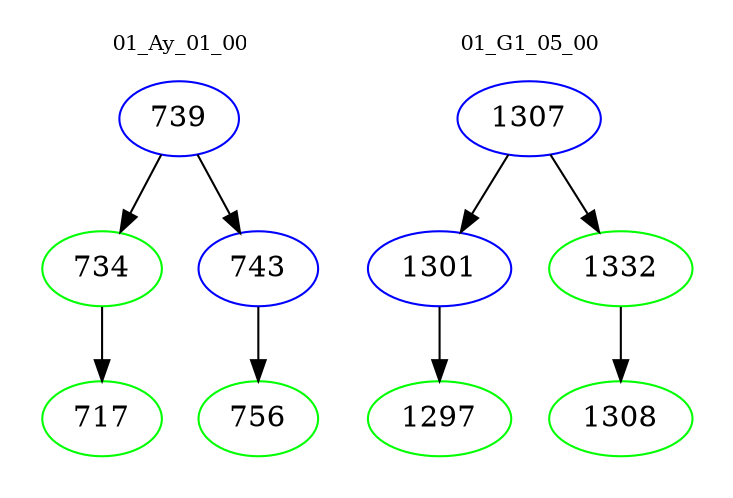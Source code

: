 digraph{
subgraph cluster_0 {
color = white
label = "01_Ay_01_00";
fontsize=10;
T0_739 [label="739", color="blue"]
T0_739 -> T0_734 [color="black"]
T0_734 [label="734", color="green"]
T0_734 -> T0_717 [color="black"]
T0_717 [label="717", color="green"]
T0_739 -> T0_743 [color="black"]
T0_743 [label="743", color="blue"]
T0_743 -> T0_756 [color="black"]
T0_756 [label="756", color="green"]
}
subgraph cluster_1 {
color = white
label = "01_G1_05_00";
fontsize=10;
T1_1307 [label="1307", color="blue"]
T1_1307 -> T1_1301 [color="black"]
T1_1301 [label="1301", color="blue"]
T1_1301 -> T1_1297 [color="black"]
T1_1297 [label="1297", color="green"]
T1_1307 -> T1_1332 [color="black"]
T1_1332 [label="1332", color="green"]
T1_1332 -> T1_1308 [color="black"]
T1_1308 [label="1308", color="green"]
}
}

